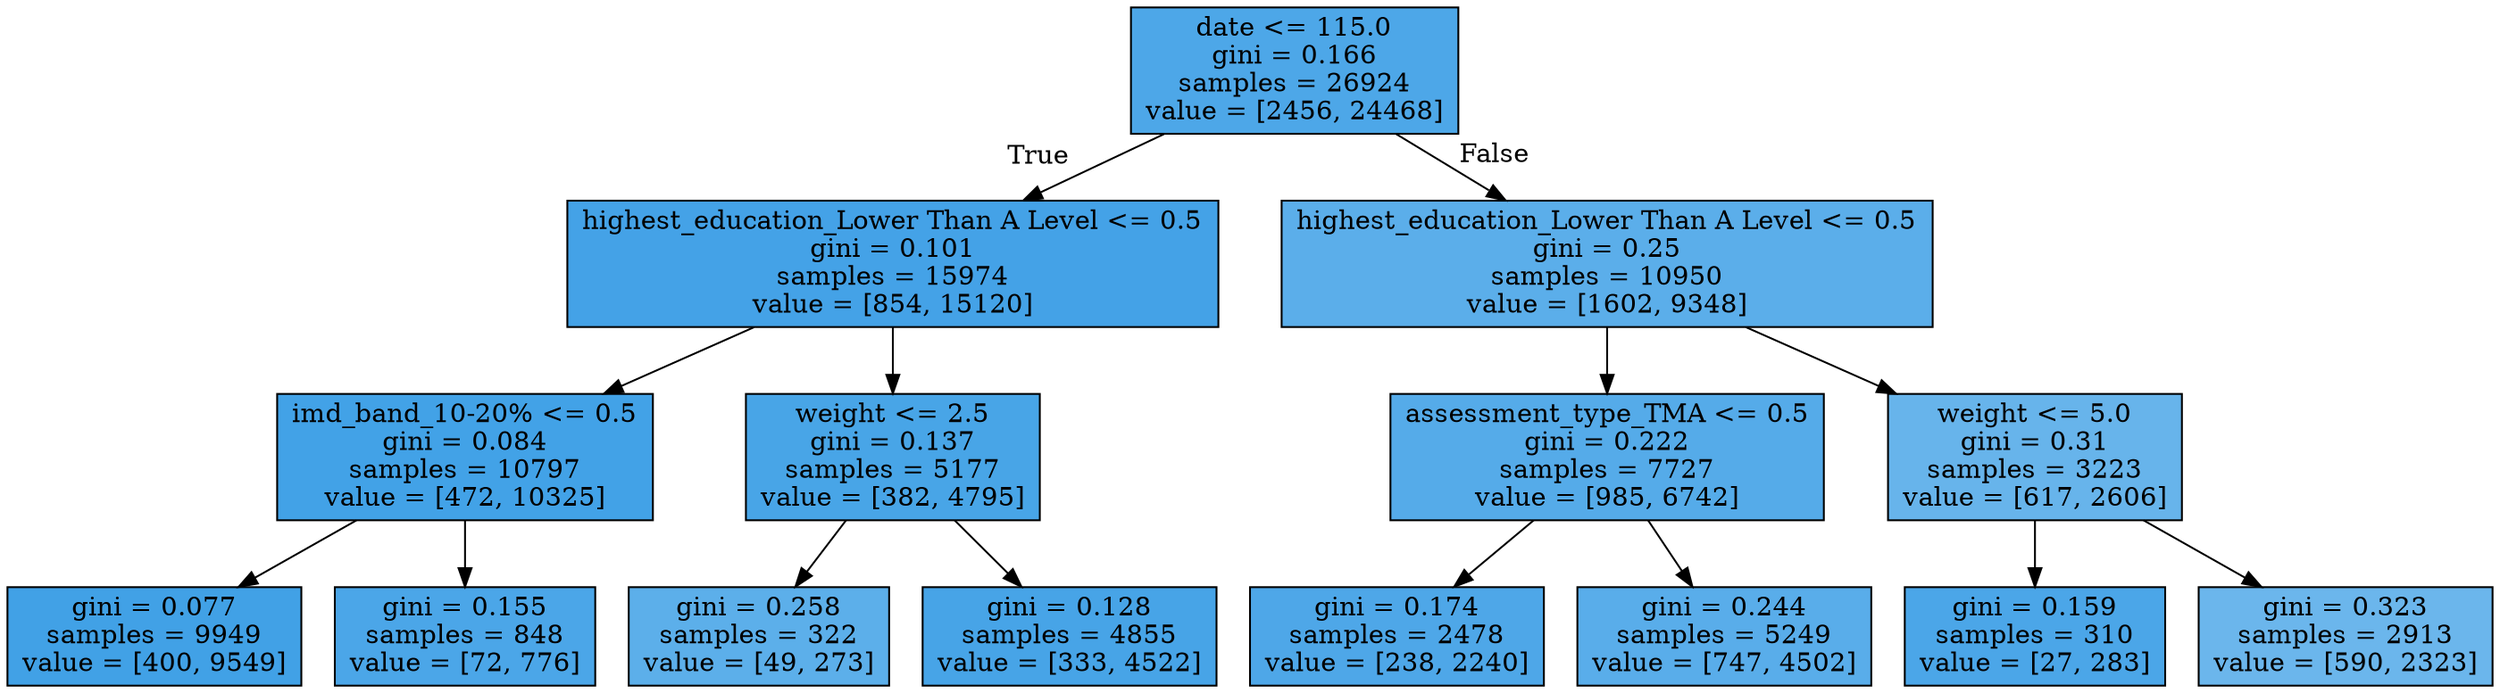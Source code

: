 digraph Tree {
node [shape=box, style="filled", color="black"] ;
0 [label="date <= 115.0\ngini = 0.166\nsamples = 26924\nvalue = [2456, 24468]", fillcolor="#399de5e5"] ;
1 [label="highest_education_Lower Than A Level <= 0.5\ngini = 0.101\nsamples = 15974\nvalue = [854, 15120]", fillcolor="#399de5f1"] ;
0 -> 1 [labeldistance=2.5, labelangle=45, headlabel="True"] ;
2 [label="imd_band_10-20% <= 0.5\ngini = 0.084\nsamples = 10797\nvalue = [472, 10325]", fillcolor="#399de5f3"] ;
1 -> 2 ;
3 [label="gini = 0.077\nsamples = 9949\nvalue = [400, 9549]", fillcolor="#399de5f4"] ;
2 -> 3 ;
4 [label="gini = 0.155\nsamples = 848\nvalue = [72, 776]", fillcolor="#399de5e7"] ;
2 -> 4 ;
5 [label="weight <= 2.5\ngini = 0.137\nsamples = 5177\nvalue = [382, 4795]", fillcolor="#399de5eb"] ;
1 -> 5 ;
6 [label="gini = 0.258\nsamples = 322\nvalue = [49, 273]", fillcolor="#399de5d1"] ;
5 -> 6 ;
7 [label="gini = 0.128\nsamples = 4855\nvalue = [333, 4522]", fillcolor="#399de5ec"] ;
5 -> 7 ;
8 [label="highest_education_Lower Than A Level <= 0.5\ngini = 0.25\nsamples = 10950\nvalue = [1602, 9348]", fillcolor="#399de5d3"] ;
0 -> 8 [labeldistance=2.5, labelangle=-45, headlabel="False"] ;
9 [label="assessment_type_TMA <= 0.5\ngini = 0.222\nsamples = 7727\nvalue = [985, 6742]", fillcolor="#399de5da"] ;
8 -> 9 ;
10 [label="gini = 0.174\nsamples = 2478\nvalue = [238, 2240]", fillcolor="#399de5e4"] ;
9 -> 10 ;
11 [label="gini = 0.244\nsamples = 5249\nvalue = [747, 4502]", fillcolor="#399de5d5"] ;
9 -> 11 ;
12 [label="weight <= 5.0\ngini = 0.31\nsamples = 3223\nvalue = [617, 2606]", fillcolor="#399de5c3"] ;
8 -> 12 ;
13 [label="gini = 0.159\nsamples = 310\nvalue = [27, 283]", fillcolor="#399de5e7"] ;
12 -> 13 ;
14 [label="gini = 0.323\nsamples = 2913\nvalue = [590, 2323]", fillcolor="#399de5be"] ;
12 -> 14 ;
}